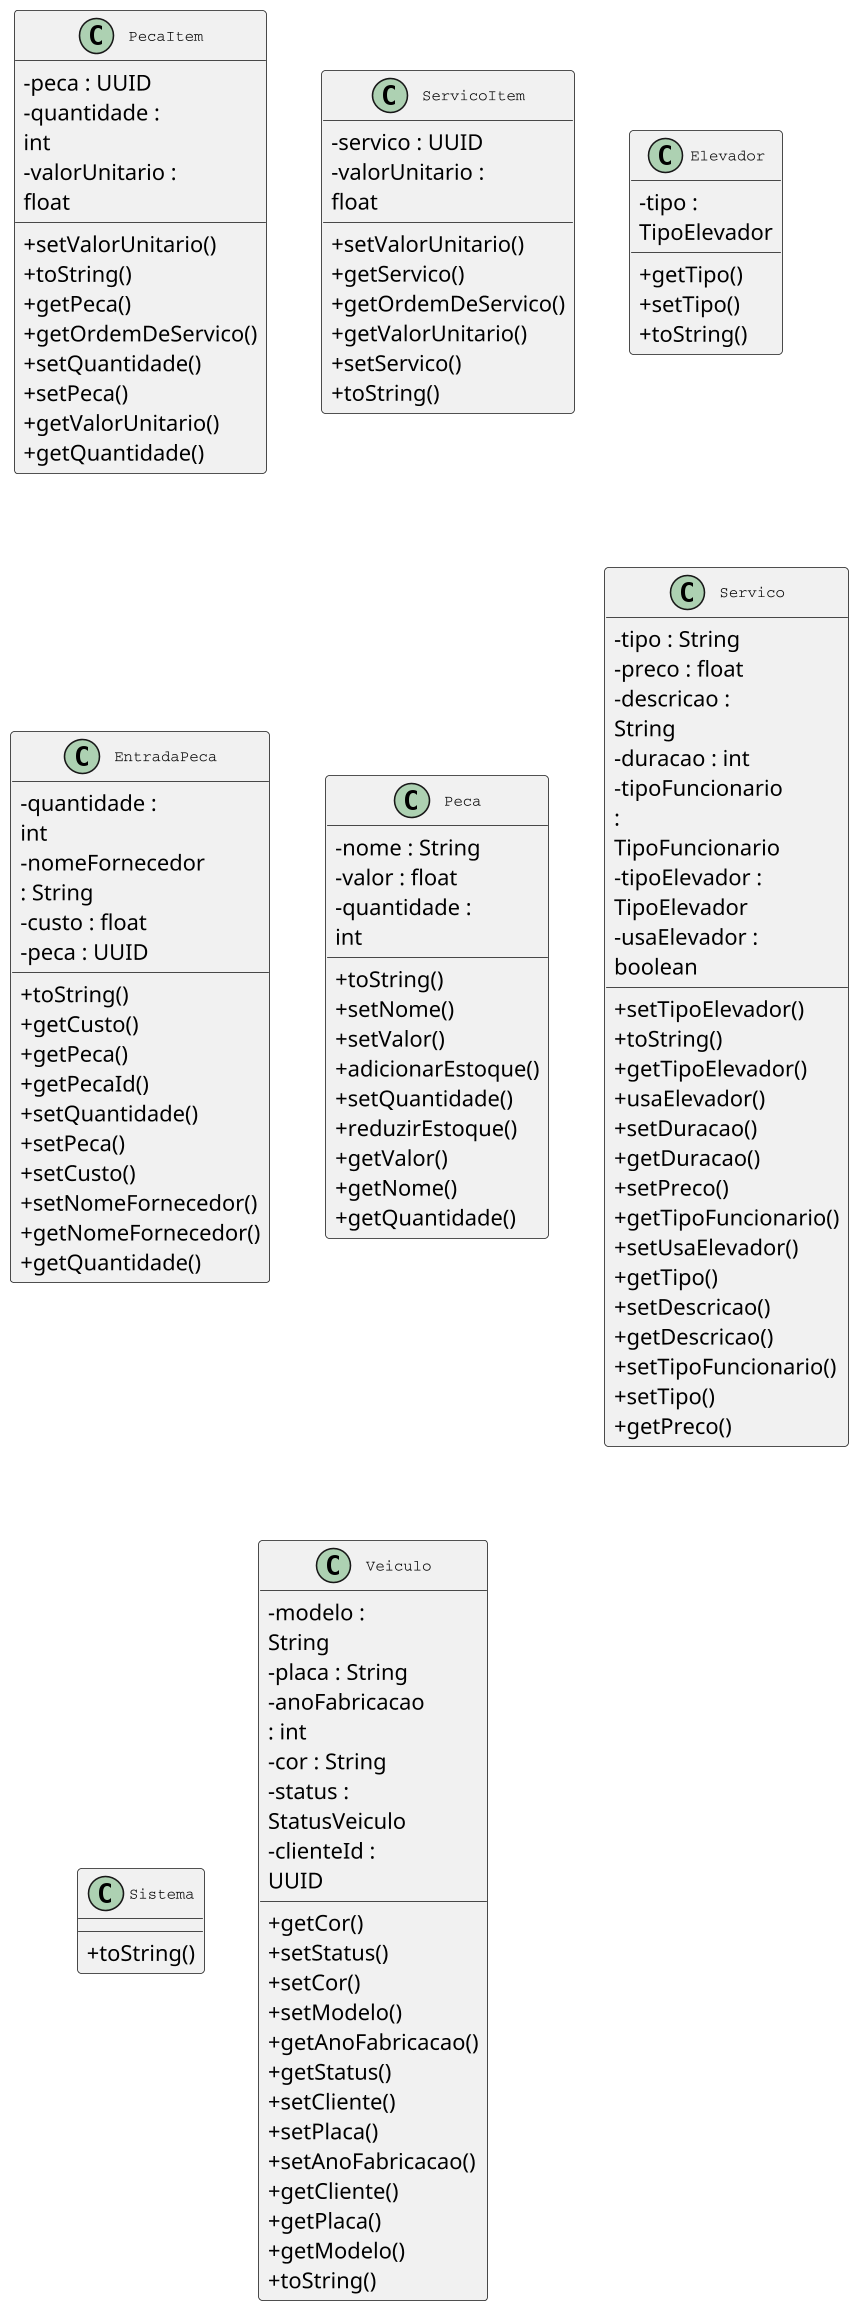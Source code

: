 @startuml
skinparam dpi 150
skinparam classAttributeIconSize 0
skinparam classFontSize 10
skinparam classFontName Courier
skinparam wrapWidth 100
top to bottom direction
skinparam linetype ortho

class PecaItem {
  - peca : UUID
  - quantidade : int
  - valorUnitario : float
  +setValorUnitario()
  +toString()
  +getPeca()
  +getOrdemDeServico()
  +setQuantidade()
  +setPeca()
  +getValorUnitario()
  +getQuantidade()
}

class ServicoItem {
  - servico : UUID
  - valorUnitario : float
  +setValorUnitario()
  +getServico()
  +getOrdemDeServico()
  +getValorUnitario()
  +setServico()
  +toString()
}

class Elevador {
  - tipo : TipoElevador
  +getTipo()
  +setTipo()
  +toString()
}

class EntradaPeca {
  - quantidade : int
  - nomeFornecedor : String
  - custo : float
  - peca : UUID
  +toString()
  +getCusto()
  +getPeca()
  +getPecaId()
  +setQuantidade()
  +setPeca()
  +setCusto()
  +setNomeFornecedor()
  +getNomeFornecedor()
  +getQuantidade()
}

class Peca {
  - nome : String
  - valor : float
  - quantidade : int
  +toString()
  +setNome()
  +setValor()
  +adicionarEstoque()
  +setQuantidade()
  +reduzirEstoque()
  +getValor()
  +getNome()
  +getQuantidade()
}

class Servico {
  - tipo : String
  - preco : float
  - descricao : String
  - duracao : int
  - tipoFuncionario : TipoFuncionario
  - tipoElevador : TipoElevador
  - usaElevador : boolean
  +setTipoElevador()
  +toString()
  +getTipoElevador()
  +usaElevador()
  +setDuracao()
  +getDuracao()
  +setPreco()
  +getTipoFuncionario()
  +setUsaElevador()
  +getTipo()
  +setDescricao()
  +getDescricao()
  +setTipoFuncionario()
  +setTipo()
  +getPreco()
}

class Sistema {
  +toString()
}

class Veiculo {
  - modelo : String
  - placa : String
  - anoFabricacao : int
  - cor : String
  - status : StatusVeiculo
  - clienteId : UUID
  +getCor()
  +setStatus()
  +setCor()
  +setModelo()
  +getAnoFabricacao()
  +getStatus()
  +setCliente()
  +setPlaca()
  +setAnoFabricacao()
  +getCliente()
  +getPlaca()
  +getModelo()
  +toString()
}


@enduml
